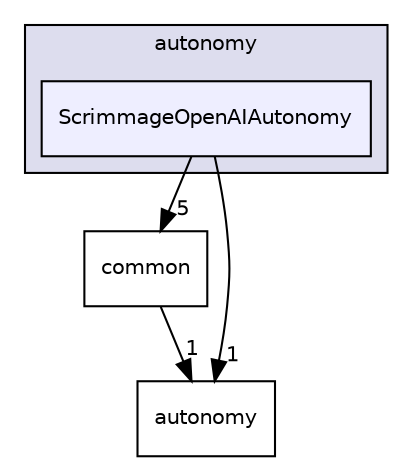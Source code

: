 digraph "/root/scrimmage/scrimmage/include/scrimmage/plugins/autonomy/ScrimmageOpenAIAutonomy" {
  compound=true
  node [ fontsize="10", fontname="Helvetica"];
  edge [ labelfontsize="10", labelfontname="Helvetica"];
  subgraph clusterdir_5aacfe0deb1b51de3b8a4437197fbda8 {
    graph [ bgcolor="#ddddee", pencolor="black", label="autonomy" fontname="Helvetica", fontsize="10", URL="dir_5aacfe0deb1b51de3b8a4437197fbda8.html"]
  dir_cdfddd118303d664e127b9af9b9183cf [shape=box, label="ScrimmageOpenAIAutonomy", style="filled", fillcolor="#eeeeff", pencolor="black", URL="dir_cdfddd118303d664e127b9af9b9183cf.html"];
  }
  dir_edb592701dc45cc21f3d1cc2e72efe9a [shape=box label="common" URL="dir_edb592701dc45cc21f3d1cc2e72efe9a.html"];
  dir_b3bb4020ef55165afbb203d4dc0e2378 [shape=box label="autonomy" URL="dir_b3bb4020ef55165afbb203d4dc0e2378.html"];
  dir_edb592701dc45cc21f3d1cc2e72efe9a->dir_b3bb4020ef55165afbb203d4dc0e2378 [headlabel="1", labeldistance=1.5 headhref="dir_000007_000006.html"];
  dir_cdfddd118303d664e127b9af9b9183cf->dir_edb592701dc45cc21f3d1cc2e72efe9a [headlabel="5", labeldistance=1.5 headhref="dir_000049_000007.html"];
  dir_cdfddd118303d664e127b9af9b9183cf->dir_b3bb4020ef55165afbb203d4dc0e2378 [headlabel="1", labeldistance=1.5 headhref="dir_000049_000006.html"];
}
